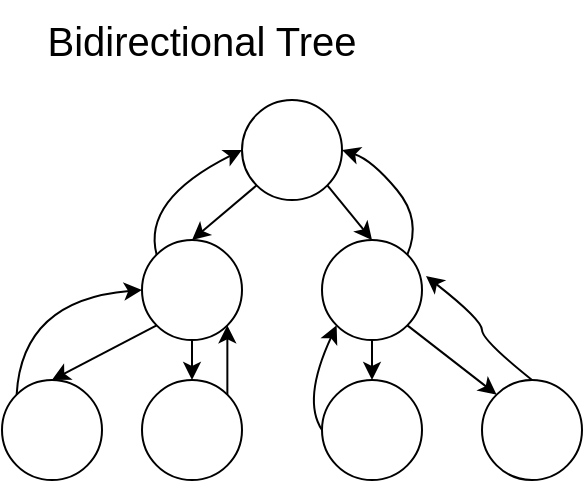 <mxfile version="21.6.5" type="device">
  <diagram name="Page-1" id="VZIIqRRXdtm2IghGHygO">
    <mxGraphModel dx="794" dy="432" grid="1" gridSize="10" guides="1" tooltips="1" connect="1" arrows="1" fold="1" page="1" pageScale="1" pageWidth="1100" pageHeight="850" math="0" shadow="0">
      <root>
        <mxCell id="0" />
        <mxCell id="1" parent="0" />
        <mxCell id="Sioro_faqgcx9pmIhb5Y-36" value="" style="ellipse;whiteSpace=wrap;html=1;aspect=fixed;" vertex="1" parent="1">
          <mxGeometry x="120" y="50" width="50" height="50" as="geometry" />
        </mxCell>
        <mxCell id="Sioro_faqgcx9pmIhb5Y-37" value="&lt;font style=&quot;font-size: 20px;&quot;&gt;Bidirectional Tree&lt;/font&gt;" style="text;html=1;strokeColor=none;fillColor=none;align=center;verticalAlign=middle;whiteSpace=wrap;rounded=0;" vertex="1" parent="1">
          <mxGeometry width="200" height="40" as="geometry" />
        </mxCell>
        <mxCell id="Sioro_faqgcx9pmIhb5Y-40" value="" style="ellipse;whiteSpace=wrap;html=1;aspect=fixed;" vertex="1" parent="1">
          <mxGeometry x="70" y="120" width="50" height="50" as="geometry" />
        </mxCell>
        <mxCell id="Sioro_faqgcx9pmIhb5Y-41" value="" style="ellipse;whiteSpace=wrap;html=1;aspect=fixed;" vertex="1" parent="1">
          <mxGeometry x="160" y="120" width="50" height="50" as="geometry" />
        </mxCell>
        <mxCell id="Sioro_faqgcx9pmIhb5Y-42" value="" style="ellipse;whiteSpace=wrap;html=1;aspect=fixed;" vertex="1" parent="1">
          <mxGeometry x="240" y="190" width="50" height="50" as="geometry" />
        </mxCell>
        <mxCell id="Sioro_faqgcx9pmIhb5Y-43" value="" style="ellipse;whiteSpace=wrap;html=1;aspect=fixed;" vertex="1" parent="1">
          <mxGeometry x="160" y="190" width="50" height="50" as="geometry" />
        </mxCell>
        <mxCell id="Sioro_faqgcx9pmIhb5Y-44" value="" style="ellipse;whiteSpace=wrap;html=1;aspect=fixed;" vertex="1" parent="1">
          <mxGeometry x="70" y="190" width="50" height="50" as="geometry" />
        </mxCell>
        <mxCell id="Sioro_faqgcx9pmIhb5Y-45" value="" style="ellipse;whiteSpace=wrap;html=1;aspect=fixed;" vertex="1" parent="1">
          <mxGeometry y="190" width="50" height="50" as="geometry" />
        </mxCell>
        <mxCell id="Sioro_faqgcx9pmIhb5Y-46" value="" style="endArrow=classic;html=1;rounded=0;entryX=0.5;entryY=0;entryDx=0;entryDy=0;exitX=0;exitY=1;exitDx=0;exitDy=0;" edge="1" parent="1" source="Sioro_faqgcx9pmIhb5Y-36" target="Sioro_faqgcx9pmIhb5Y-40">
          <mxGeometry width="50" height="50" relative="1" as="geometry">
            <mxPoint x="60" y="100" as="sourcePoint" />
            <mxPoint x="110" y="50" as="targetPoint" />
          </mxGeometry>
        </mxCell>
        <mxCell id="Sioro_faqgcx9pmIhb5Y-47" value="" style="endArrow=classic;html=1;rounded=0;exitX=1;exitY=1;exitDx=0;exitDy=0;entryX=0.5;entryY=0;entryDx=0;entryDy=0;" edge="1" parent="1" source="Sioro_faqgcx9pmIhb5Y-36" target="Sioro_faqgcx9pmIhb5Y-41">
          <mxGeometry width="50" height="50" relative="1" as="geometry">
            <mxPoint x="190" y="110" as="sourcePoint" />
            <mxPoint x="240" y="60" as="targetPoint" />
          </mxGeometry>
        </mxCell>
        <mxCell id="Sioro_faqgcx9pmIhb5Y-48" value="" style="endArrow=classic;html=1;rounded=0;exitX=0;exitY=1;exitDx=0;exitDy=0;entryX=0.5;entryY=0;entryDx=0;entryDy=0;" edge="1" parent="1" source="Sioro_faqgcx9pmIhb5Y-40" target="Sioro_faqgcx9pmIhb5Y-45">
          <mxGeometry width="50" height="50" relative="1" as="geometry">
            <mxPoint x="40" y="170" as="sourcePoint" />
            <mxPoint x="90" y="120" as="targetPoint" />
          </mxGeometry>
        </mxCell>
        <mxCell id="Sioro_faqgcx9pmIhb5Y-49" value="" style="endArrow=classic;html=1;rounded=0;exitX=0.5;exitY=1;exitDx=0;exitDy=0;entryX=0.5;entryY=0;entryDx=0;entryDy=0;" edge="1" parent="1" source="Sioro_faqgcx9pmIhb5Y-40" target="Sioro_faqgcx9pmIhb5Y-44">
          <mxGeometry width="50" height="50" relative="1" as="geometry">
            <mxPoint x="100" y="170" as="sourcePoint" />
            <mxPoint x="150" y="120" as="targetPoint" />
          </mxGeometry>
        </mxCell>
        <mxCell id="Sioro_faqgcx9pmIhb5Y-50" value="" style="endArrow=classic;html=1;rounded=0;exitX=0.5;exitY=1;exitDx=0;exitDy=0;entryX=0.5;entryY=0;entryDx=0;entryDy=0;" edge="1" parent="1" source="Sioro_faqgcx9pmIhb5Y-41" target="Sioro_faqgcx9pmIhb5Y-43">
          <mxGeometry width="50" height="50" relative="1" as="geometry">
            <mxPoint x="200" y="180" as="sourcePoint" />
            <mxPoint x="250" y="130" as="targetPoint" />
          </mxGeometry>
        </mxCell>
        <mxCell id="Sioro_faqgcx9pmIhb5Y-51" value="" style="endArrow=classic;html=1;rounded=0;exitX=1;exitY=1;exitDx=0;exitDy=0;entryX=0;entryY=0;entryDx=0;entryDy=0;" edge="1" parent="1" source="Sioro_faqgcx9pmIhb5Y-41" target="Sioro_faqgcx9pmIhb5Y-42">
          <mxGeometry width="50" height="50" relative="1" as="geometry">
            <mxPoint x="240" y="180" as="sourcePoint" />
            <mxPoint x="290" y="130" as="targetPoint" />
          </mxGeometry>
        </mxCell>
        <mxCell id="Sioro_faqgcx9pmIhb5Y-70" value="" style="curved=1;endArrow=classic;html=1;rounded=0;exitX=0.5;exitY=0;exitDx=0;exitDy=0;entryX=1.04;entryY=0.36;entryDx=0;entryDy=0;entryPerimeter=0;" edge="1" parent="1" source="Sioro_faqgcx9pmIhb5Y-42" target="Sioro_faqgcx9pmIhb5Y-41">
          <mxGeometry width="50" height="50" relative="1" as="geometry">
            <mxPoint x="270" y="180" as="sourcePoint" />
            <mxPoint x="320" y="130" as="targetPoint" />
            <Array as="points">
              <mxPoint x="240" y="170" />
              <mxPoint x="240" y="160" />
            </Array>
          </mxGeometry>
        </mxCell>
        <mxCell id="Sioro_faqgcx9pmIhb5Y-71" value="" style="curved=1;endArrow=classic;html=1;rounded=0;entryX=0;entryY=1;entryDx=0;entryDy=0;exitX=0;exitY=0.5;exitDx=0;exitDy=0;" edge="1" parent="1" source="Sioro_faqgcx9pmIhb5Y-43" target="Sioro_faqgcx9pmIhb5Y-41">
          <mxGeometry width="50" height="50" relative="1" as="geometry">
            <mxPoint x="160" y="210" as="sourcePoint" />
            <mxPoint x="210" y="160" as="targetPoint" />
            <Array as="points">
              <mxPoint x="150" y="200" />
            </Array>
          </mxGeometry>
        </mxCell>
        <mxCell id="Sioro_faqgcx9pmIhb5Y-72" value="" style="curved=1;endArrow=classic;html=1;rounded=0;entryX=1;entryY=0.5;entryDx=0;entryDy=0;exitX=1;exitY=0;exitDx=0;exitDy=0;" edge="1" parent="1" source="Sioro_faqgcx9pmIhb5Y-41" target="Sioro_faqgcx9pmIhb5Y-36">
          <mxGeometry width="50" height="50" relative="1" as="geometry">
            <mxPoint x="190" y="120" as="sourcePoint" />
            <mxPoint x="240" y="70" as="targetPoint" />
            <Array as="points">
              <mxPoint x="210" y="110" />
              <mxPoint x="185" y="80" />
            </Array>
          </mxGeometry>
        </mxCell>
        <mxCell id="Sioro_faqgcx9pmIhb5Y-73" value="" style="curved=1;endArrow=classic;html=1;rounded=0;exitX=0;exitY=0;exitDx=0;exitDy=0;entryX=0;entryY=0.5;entryDx=0;entryDy=0;" edge="1" parent="1" source="Sioro_faqgcx9pmIhb5Y-40" target="Sioro_faqgcx9pmIhb5Y-36">
          <mxGeometry width="50" height="50" relative="1" as="geometry">
            <mxPoint x="80" y="120" as="sourcePoint" />
            <mxPoint x="130" y="70" as="targetPoint" />
            <Array as="points">
              <mxPoint x="70" y="100" />
            </Array>
          </mxGeometry>
        </mxCell>
        <mxCell id="Sioro_faqgcx9pmIhb5Y-74" value="" style="curved=1;endArrow=classic;html=1;rounded=0;exitX=0;exitY=0;exitDx=0;exitDy=0;entryX=0;entryY=0.5;entryDx=0;entryDy=0;" edge="1" parent="1" source="Sioro_faqgcx9pmIhb5Y-45" target="Sioro_faqgcx9pmIhb5Y-40">
          <mxGeometry width="50" height="50" relative="1" as="geometry">
            <mxPoint x="10" y="200" as="sourcePoint" />
            <mxPoint x="60" y="150" as="targetPoint" />
            <Array as="points">
              <mxPoint x="10" y="150" />
            </Array>
          </mxGeometry>
        </mxCell>
        <mxCell id="Sioro_faqgcx9pmIhb5Y-75" value="" style="curved=1;endArrow=classic;html=1;rounded=0;exitX=1;exitY=0;exitDx=0;exitDy=0;entryX=1;entryY=1;entryDx=0;entryDy=0;" edge="1" parent="1" source="Sioro_faqgcx9pmIhb5Y-44" target="Sioro_faqgcx9pmIhb5Y-40">
          <mxGeometry width="50" height="50" relative="1" as="geometry">
            <mxPoint x="110" y="200" as="sourcePoint" />
            <mxPoint x="160" y="150" as="targetPoint" />
            <Array as="points" />
          </mxGeometry>
        </mxCell>
      </root>
    </mxGraphModel>
  </diagram>
</mxfile>
